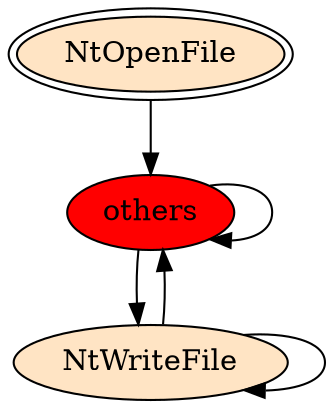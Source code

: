 digraph "./REPORTS/3931/API_PER_CATEGORY/FindFirstFileTransacted.exe_2668_Files and I_O (Local file system)_API_per_Category_Transition_Matrix" {
	NtOpenFile [label=NtOpenFile fillcolor=bisque peripheries=2 style=filled]
	others [label=others fillcolor=red style=filled]
	NtOpenFile -> others [label=""]
	others -> others [label=""]
	NtWriteFile [label=NtWriteFile fillcolor=bisque style=filled]
	others -> NtWriteFile [label=""]
	NtWriteFile -> others [label=""]
	NtWriteFile -> NtWriteFile [label=""]
}
